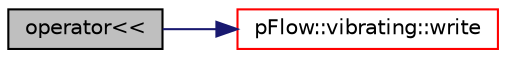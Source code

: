 digraph "operator&lt;&lt;"
{
 // LATEX_PDF_SIZE
  edge [fontname="Helvetica",fontsize="10",labelfontname="Helvetica",labelfontsize="10"];
  node [fontname="Helvetica",fontsize="10",shape=record];
  rankdir="LR";
  Node1 [label="operator\<\<",height=0.2,width=0.4,color="black", fillcolor="grey75", style="filled", fontcolor="black",tooltip=" "];
  Node1 -> Node2 [color="midnightblue",fontsize="10",style="solid",fontname="Helvetica"];
  Node2 [label="pFlow::vibrating::write",height=0.2,width=0.4,color="red", fillcolor="white", style="filled",URL="$classpFlow_1_1vibrating.html#a279dae2ee3345fbb2b31e5af9ec0a5b4",tooltip=" "];
}

